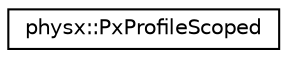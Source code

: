 digraph "Graphical Class Hierarchy"
{
  edge [fontname="Helvetica",fontsize="10",labelfontname="Helvetica",labelfontsize="10"];
  node [fontname="Helvetica",fontsize="10",shape=record];
  rankdir="LR";
  Node0 [label="physx::PxProfileScoped",height=0.2,width=0.4,color="black", fillcolor="white", style="filled",URL="$classphysx_1_1PxProfileScoped.html"];
}
